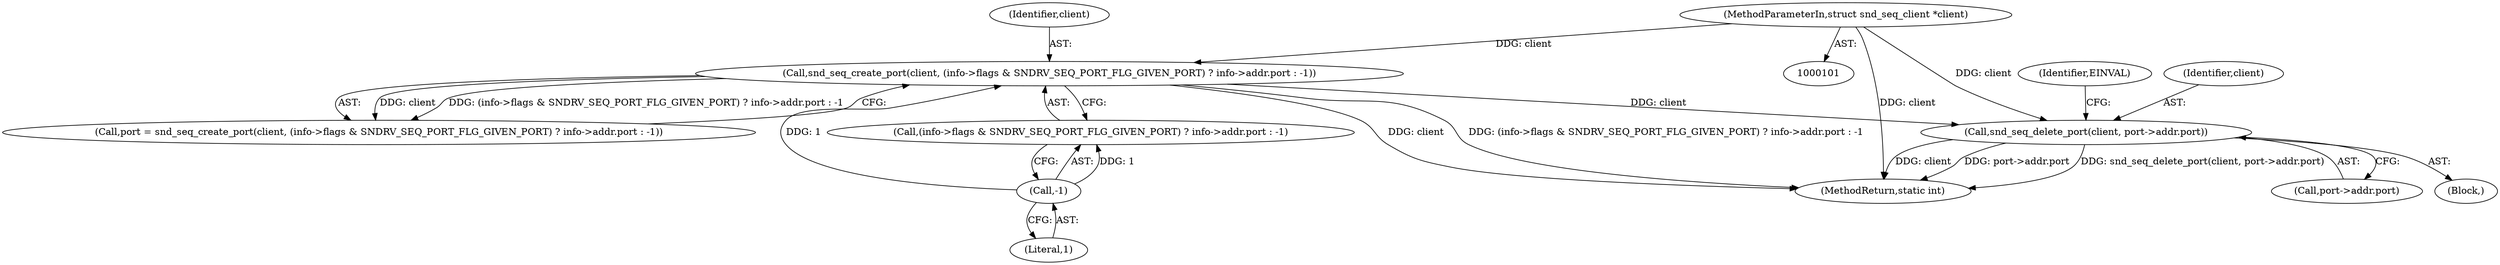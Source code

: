 digraph "0_linux_71105998845fb012937332fe2e806d443c09e026@pointer" {
"1000159" [label="(Call,snd_seq_delete_port(client, port->addr.port))"];
"1000126" [label="(Call,snd_seq_create_port(client, (info->flags & SNDRV_SEQ_PORT_FLG_GIVEN_PORT) ? info->addr.port : -1))"];
"1000102" [label="(MethodParameterIn,struct snd_seq_client *client)"];
"1000139" [label="(Call,-1)"];
"1000161" [label="(Call,port->addr.port)"];
"1000127" [label="(Identifier,client)"];
"1000276" [label="(MethodReturn,static int)"];
"1000159" [label="(Call,snd_seq_delete_port(client, port->addr.port))"];
"1000128" [label="(Call,(info->flags & SNDRV_SEQ_PORT_FLG_GIVEN_PORT) ? info->addr.port : -1)"];
"1000140" [label="(Literal,1)"];
"1000126" [label="(Call,snd_seq_create_port(client, (info->flags & SNDRV_SEQ_PORT_FLG_GIVEN_PORT) ? info->addr.port : -1))"];
"1000168" [label="(Identifier,EINVAL)"];
"1000160" [label="(Identifier,client)"];
"1000102" [label="(MethodParameterIn,struct snd_seq_client *client)"];
"1000158" [label="(Block,)"];
"1000139" [label="(Call,-1)"];
"1000124" [label="(Call,port = snd_seq_create_port(client, (info->flags & SNDRV_SEQ_PORT_FLG_GIVEN_PORT) ? info->addr.port : -1))"];
"1000159" -> "1000158"  [label="AST: "];
"1000159" -> "1000161"  [label="CFG: "];
"1000160" -> "1000159"  [label="AST: "];
"1000161" -> "1000159"  [label="AST: "];
"1000168" -> "1000159"  [label="CFG: "];
"1000159" -> "1000276"  [label="DDG: snd_seq_delete_port(client, port->addr.port)"];
"1000159" -> "1000276"  [label="DDG: client"];
"1000159" -> "1000276"  [label="DDG: port->addr.port"];
"1000126" -> "1000159"  [label="DDG: client"];
"1000102" -> "1000159"  [label="DDG: client"];
"1000126" -> "1000124"  [label="AST: "];
"1000126" -> "1000128"  [label="CFG: "];
"1000127" -> "1000126"  [label="AST: "];
"1000128" -> "1000126"  [label="AST: "];
"1000124" -> "1000126"  [label="CFG: "];
"1000126" -> "1000276"  [label="DDG: client"];
"1000126" -> "1000276"  [label="DDG: (info->flags & SNDRV_SEQ_PORT_FLG_GIVEN_PORT) ? info->addr.port : -1"];
"1000126" -> "1000124"  [label="DDG: client"];
"1000126" -> "1000124"  [label="DDG: (info->flags & SNDRV_SEQ_PORT_FLG_GIVEN_PORT) ? info->addr.port : -1"];
"1000102" -> "1000126"  [label="DDG: client"];
"1000139" -> "1000126"  [label="DDG: 1"];
"1000102" -> "1000101"  [label="AST: "];
"1000102" -> "1000276"  [label="DDG: client"];
"1000139" -> "1000128"  [label="AST: "];
"1000139" -> "1000140"  [label="CFG: "];
"1000140" -> "1000139"  [label="AST: "];
"1000128" -> "1000139"  [label="CFG: "];
"1000139" -> "1000128"  [label="DDG: 1"];
}
